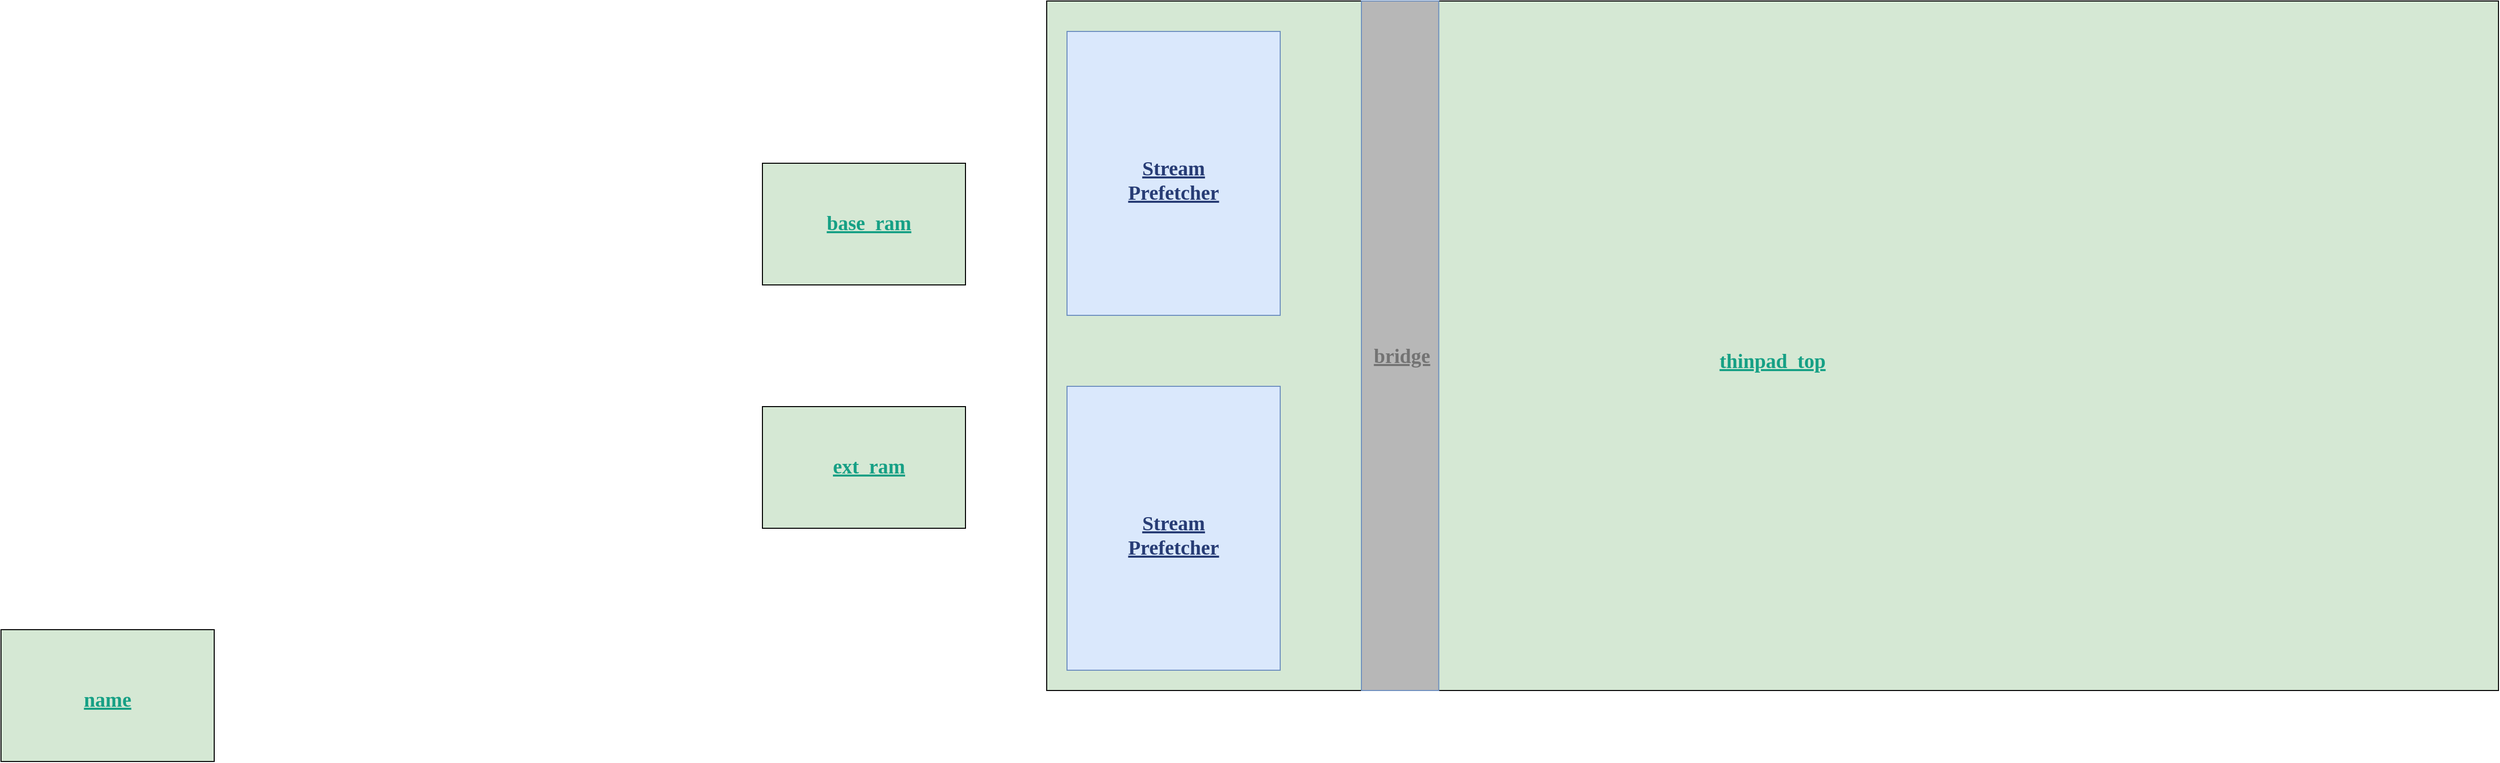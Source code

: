 <mxfile version="24.2.5" type="github">
  <diagram name="第 1 页" id="jECzerYtXaxOd9L4TEdg">
    <mxGraphModel dx="2505" dy="913" grid="1" gridSize="10" guides="1" tooltips="1" connect="1" arrows="1" fold="1" page="1" pageScale="1" pageWidth="850" pageHeight="1100" math="0" shadow="0">
      <root>
        <mxCell id="0" />
        <mxCell id="1" parent="0" />
        <mxCell id="teIEUxOSBotvqUqZiE6j-57" value="" style="group" vertex="1" connectable="0" parent="1">
          <mxGeometry x="200" y="120" width="1430" height="680" as="geometry" />
        </mxCell>
        <mxCell id="teIEUxOSBotvqUqZiE6j-2" value="" style="rounded=0;whiteSpace=wrap;html=1;fillColor=#d5e8d4;strokeColor=#000000;" vertex="1" parent="teIEUxOSBotvqUqZiE6j-57">
          <mxGeometry width="1430" height="680" as="geometry" />
        </mxCell>
        <mxCell id="teIEUxOSBotvqUqZiE6j-54" value="&lt;font face=&quot;Comic Sans MS&quot; style=&quot;font-size: 20px;&quot;&gt;&lt;b&gt;&lt;u&gt;thinpad_top&lt;/u&gt;&lt;/b&gt;&lt;/font&gt;" style="text;align=center;html=1;verticalAlign=middle;whiteSpace=wrap;rounded=0;fontColor=#16a085;" vertex="1" parent="teIEUxOSBotvqUqZiE6j-57">
          <mxGeometry y="311.667" width="1430" height="85" as="geometry" />
        </mxCell>
        <mxCell id="teIEUxOSBotvqUqZiE6j-194" value="" style="group" vertex="1" connectable="0" parent="teIEUxOSBotvqUqZiE6j-57">
          <mxGeometry x="310" width="80" height="680" as="geometry" />
        </mxCell>
        <mxCell id="teIEUxOSBotvqUqZiE6j-195" value="" style="rounded=0;whiteSpace=wrap;html=1;fillColor=#b7b7b7;strokeColor=#6c8ebf;" vertex="1" parent="teIEUxOSBotvqUqZiE6j-194">
          <mxGeometry width="76.19" height="680" as="geometry" />
        </mxCell>
        <mxCell id="teIEUxOSBotvqUqZiE6j-196" value="&lt;font style=&quot;font-size: 20px;&quot; face=&quot;Comic Sans MS&quot;&gt;&lt;b&gt;&lt;u&gt;bridge&lt;/u&gt;&lt;/b&gt;&lt;/font&gt;" style="text;align=center;html=1;verticalAlign=middle;whiteSpace=wrap;rounded=0;fontColor=#737373;" vertex="1" parent="teIEUxOSBotvqUqZiE6j-194">
          <mxGeometry y="307.083" width="80.0" height="83.75" as="geometry" />
        </mxCell>
        <mxCell id="teIEUxOSBotvqUqZiE6j-198" value="" style="group" vertex="1" connectable="0" parent="teIEUxOSBotvqUqZiE6j-57">
          <mxGeometry x="20" y="30" width="210" height="280" as="geometry" />
        </mxCell>
        <mxCell id="teIEUxOSBotvqUqZiE6j-199" value="" style="rounded=0;whiteSpace=wrap;html=1;fillColor=#dae8fc;strokeColor=#6c8ebf;" vertex="1" parent="teIEUxOSBotvqUqZiE6j-198">
          <mxGeometry width="210" height="280" as="geometry" />
        </mxCell>
        <mxCell id="teIEUxOSBotvqUqZiE6j-200" value="&lt;font style=&quot;font-size: 20px;&quot; face=&quot;Comic Sans MS&quot;&gt;&lt;b&gt;&lt;u&gt;Stream&lt;/u&gt;&lt;/b&gt;&lt;/font&gt;&lt;div&gt;&lt;font style=&quot;font-size: 20px;&quot; face=&quot;Comic Sans MS&quot;&gt;&lt;b&gt;&lt;u&gt;Prefetcher&lt;/u&gt;&lt;/b&gt;&lt;/font&gt;&lt;/div&gt;" style="text;align=center;html=1;verticalAlign=middle;whiteSpace=wrap;rounded=0;fontColor=#273c75;" vertex="1" parent="teIEUxOSBotvqUqZiE6j-198">
          <mxGeometry y="128.333" width="210.0" height="35" as="geometry" />
        </mxCell>
        <mxCell id="teIEUxOSBotvqUqZiE6j-207" value="" style="group" vertex="1" connectable="0" parent="teIEUxOSBotvqUqZiE6j-57">
          <mxGeometry x="20" y="380" width="210" height="280" as="geometry" />
        </mxCell>
        <mxCell id="teIEUxOSBotvqUqZiE6j-208" value="" style="rounded=0;whiteSpace=wrap;html=1;fillColor=#dae8fc;strokeColor=#6c8ebf;" vertex="1" parent="teIEUxOSBotvqUqZiE6j-207">
          <mxGeometry width="210" height="280" as="geometry" />
        </mxCell>
        <mxCell id="teIEUxOSBotvqUqZiE6j-209" value="&lt;font style=&quot;font-size: 20px;&quot; face=&quot;Comic Sans MS&quot;&gt;&lt;b&gt;&lt;u&gt;Stream&lt;/u&gt;&lt;/b&gt;&lt;/font&gt;&lt;div&gt;&lt;font style=&quot;font-size: 20px;&quot; face=&quot;Comic Sans MS&quot;&gt;&lt;b&gt;&lt;u&gt;Prefetcher&lt;/u&gt;&lt;/b&gt;&lt;/font&gt;&lt;/div&gt;" style="text;align=center;html=1;verticalAlign=middle;whiteSpace=wrap;rounded=0;fontColor=#273c75;" vertex="1" parent="teIEUxOSBotvqUqZiE6j-207">
          <mxGeometry y="128.333" width="210.0" height="35" as="geometry" />
        </mxCell>
        <mxCell id="teIEUxOSBotvqUqZiE6j-181" value="" style="group" vertex="1" connectable="0" parent="1">
          <mxGeometry x="-80" y="270" width="210" height="130" as="geometry" />
        </mxCell>
        <mxCell id="teIEUxOSBotvqUqZiE6j-182" value="" style="rounded=0;whiteSpace=wrap;html=1;fillColor=#d5e8d4;strokeColor=#000000;" vertex="1" parent="teIEUxOSBotvqUqZiE6j-181">
          <mxGeometry y="10" width="200" height="120" as="geometry" />
        </mxCell>
        <mxCell id="teIEUxOSBotvqUqZiE6j-183" value="&lt;font face=&quot;Comic Sans MS&quot; style=&quot;font-size: 20px;&quot;&gt;&lt;b&gt;&lt;u&gt;base_ram&lt;/u&gt;&lt;/b&gt;&lt;/font&gt;" style="text;align=center;html=1;verticalAlign=middle;whiteSpace=wrap;rounded=0;fontColor=#16a085;" vertex="1" parent="teIEUxOSBotvqUqZiE6j-181">
          <mxGeometry y="59.583" width="210.0" height="16.25" as="geometry" />
        </mxCell>
        <mxCell id="teIEUxOSBotvqUqZiE6j-184" value="" style="group" vertex="1" connectable="0" parent="1">
          <mxGeometry x="-80" y="510.0" width="210" height="130" as="geometry" />
        </mxCell>
        <mxCell id="teIEUxOSBotvqUqZiE6j-185" value="" style="rounded=0;whiteSpace=wrap;html=1;fillColor=#d5e8d4;strokeColor=#000000;" vertex="1" parent="teIEUxOSBotvqUqZiE6j-184">
          <mxGeometry y="10" width="200" height="120" as="geometry" />
        </mxCell>
        <mxCell id="teIEUxOSBotvqUqZiE6j-186" value="&lt;font face=&quot;Comic Sans MS&quot; style=&quot;font-size: 20px;&quot;&gt;&lt;b&gt;&lt;u&gt;ext_ram&lt;/u&gt;&lt;/b&gt;&lt;/font&gt;" style="text;align=center;html=1;verticalAlign=middle;whiteSpace=wrap;rounded=0;fontColor=#16a085;" vertex="1" parent="teIEUxOSBotvqUqZiE6j-184">
          <mxGeometry y="59.583" width="210.0" height="16.25" as="geometry" />
        </mxCell>
        <mxCell id="teIEUxOSBotvqUqZiE6j-204" value="" style="group" vertex="1" connectable="0" parent="1">
          <mxGeometry x="-830" y="740.0" width="210" height="130" as="geometry" />
        </mxCell>
        <mxCell id="teIEUxOSBotvqUqZiE6j-205" value="" style="rounded=0;whiteSpace=wrap;html=1;fillColor=#d5e8d4;strokeColor=#000000;" vertex="1" parent="teIEUxOSBotvqUqZiE6j-204">
          <mxGeometry width="210" height="130" as="geometry" />
        </mxCell>
        <mxCell id="teIEUxOSBotvqUqZiE6j-206" value="&lt;font face=&quot;Comic Sans MS&quot; style=&quot;font-size: 20px;&quot;&gt;&lt;b&gt;&lt;u&gt;name&lt;/u&gt;&lt;/b&gt;&lt;/font&gt;" style="text;align=center;html=1;verticalAlign=middle;whiteSpace=wrap;rounded=0;fontColor=#16a085;" vertex="1" parent="teIEUxOSBotvqUqZiE6j-204">
          <mxGeometry y="59.583" width="210.0" height="16.25" as="geometry" />
        </mxCell>
      </root>
    </mxGraphModel>
  </diagram>
</mxfile>
